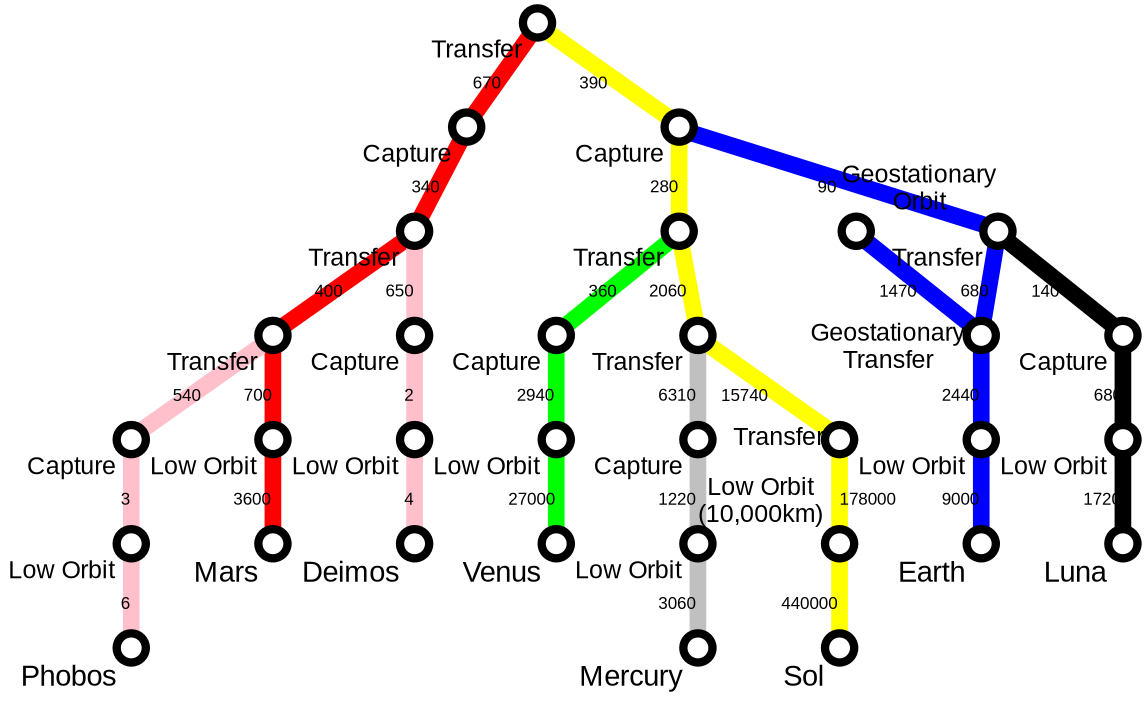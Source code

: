 strict graph {
	rankdir=BT
	outputorder=edgesfirst
	nodesep=0.75
	splines=polyline
	fontname=Arial
	node[shape=circle, width=0.2, fixedsize=true, label="", style="setlinewidth(4)", forcelabels=true, fontsize=12, fontname=Arial]
	edge[style="setlinewidth(8)", fontsize=8, fontname=Arial]

	Sol[xlabel="Sol", fontsize=14]
	SolLO[xlabel="Low Orbit\n(10,000km)"]
	SolTx[xlabel="Transfer"]

	Mercury[xlabel="Mercury", fontsize=14]
	MercuryLO[xlabel="Low Orbit"]
	MercuryCap[xlabel="Capture"]
	MercuryTx[xlabel="Transfer"]

	Venus[xlabel="Venus", fontsize=14]
	VenusLO[xlabel="Low Orbit"]
	VenusCap[xlabel="Capture"]
	VenusTx[xlabel="Transfer"]

	Earth[xlabel="Earth", fontsize=14]
	EarthLO[xlabel="Low Orbit"]
	EarthCap[xlabel="Capture"]
	GeoTx[xlabel="Geostationary\nTransfer"]
	GeoOrbit[xlabel="Geostationary\nOrbit"]

	Luna[xlabel="Luna", fontsize=14]
	LunaLO[xlabel="Low Orbit"]
	LunaCap[xlabel="Capture"]
	LunaTx[xlabel="Transfer"]

	Mars[xlabel="Mars", fontsize=14]
	MarsLO[xlabel="Low Orbit"]
	PhobosTx[xlabel="Transfer"]
	DeimosTx[xlabel="Transfer"]
	MarsCap[xlabel="Capture"]
	MarsTx[xlabel="Transfer"]

	Phobos[xlabel="Phobos", fontsize=14]
	PhobosLO[xlabel="Low Orbit"]
	PhobosCap[xlabel="Capture"]

	Deimos[xlabel="Deimos", fontsize=14]
	DeimosLO[xlabel="Low Orbit"]
	DeimosCap[xlabel="Capture"]

	Sol--SolLO[xlabel="440000", color="yellow"]
	SolLO--SolTx[xlabel="178000", color="yellow"]

	Mercury--MercuryLO[xlabel="3060", color="grey"]
	MercuryLO--MercuryCap[xlabel="1220", color="grey"]
	MercuryCap--MercuryTx[xlabel="6310", color="grey"]

	Venus--VenusLO[xlabel="27000", color="green"]
	VenusLO--VenusCap[xlabel="2940", color="green"]
	VenusCap--VenusTx[xlabel="360", color="green"]

	Earth--EarthLO[xlabel="9000", color="blue"]
	EarthLO--GeoTx[xlabel="2440", color="blue"]
	GeoTx--LunaTx[xlabel="680", color="blue"]
	LunaTx--EarthCap[xlabel="90", color="blue"]
	GeoTx--GeoOrbit[xlabel="1470", color="blue"]

	Luna--LunaLO[xlabel="1720", color="black"]
	LunaLO--LunaCap[xlabel="680", color="black"]
	LunaCap--LunaTx[xlabel="140", color="black"]

	Mars--MarsLO[xlabel="3600", color="red"]
	MarsLO--PhobosTx[xlabel="700", color="red"]
	PhobosTx--DeimosTx[xlabel="400", color="red"]
	DeimosTx--MarsCap[xlabel="340", color="red"]
	MarsCap--MarsTx[xlabel="670", color="red"]

	Phobos--PhobosLO[xlabel="6", color="pink"]
	PhobosLO--PhobosCap[xlabel="3", color="pink"]
	PhobosCap--PhobosTx[xlabel="540", color="pink"]

	Deimos--DeimosLO[xlabel="4", color="pink"]
	DeimosLO--DeimosCap[xlabel="2", color="pink"]
	DeimosCap--DeimosTx[xlabel="650", color="pink"]

	SolTx--MercuryTx[xlabel="15740", color="yellow"]
	MercuryTx--VenusTx[xlabel="2060", color="yellow"]
	VenusTx--EarthCap[xlabel="280", color="yellow"]
	EarthCap--MarsTx[xlabel="390", color="yellow"]
}

